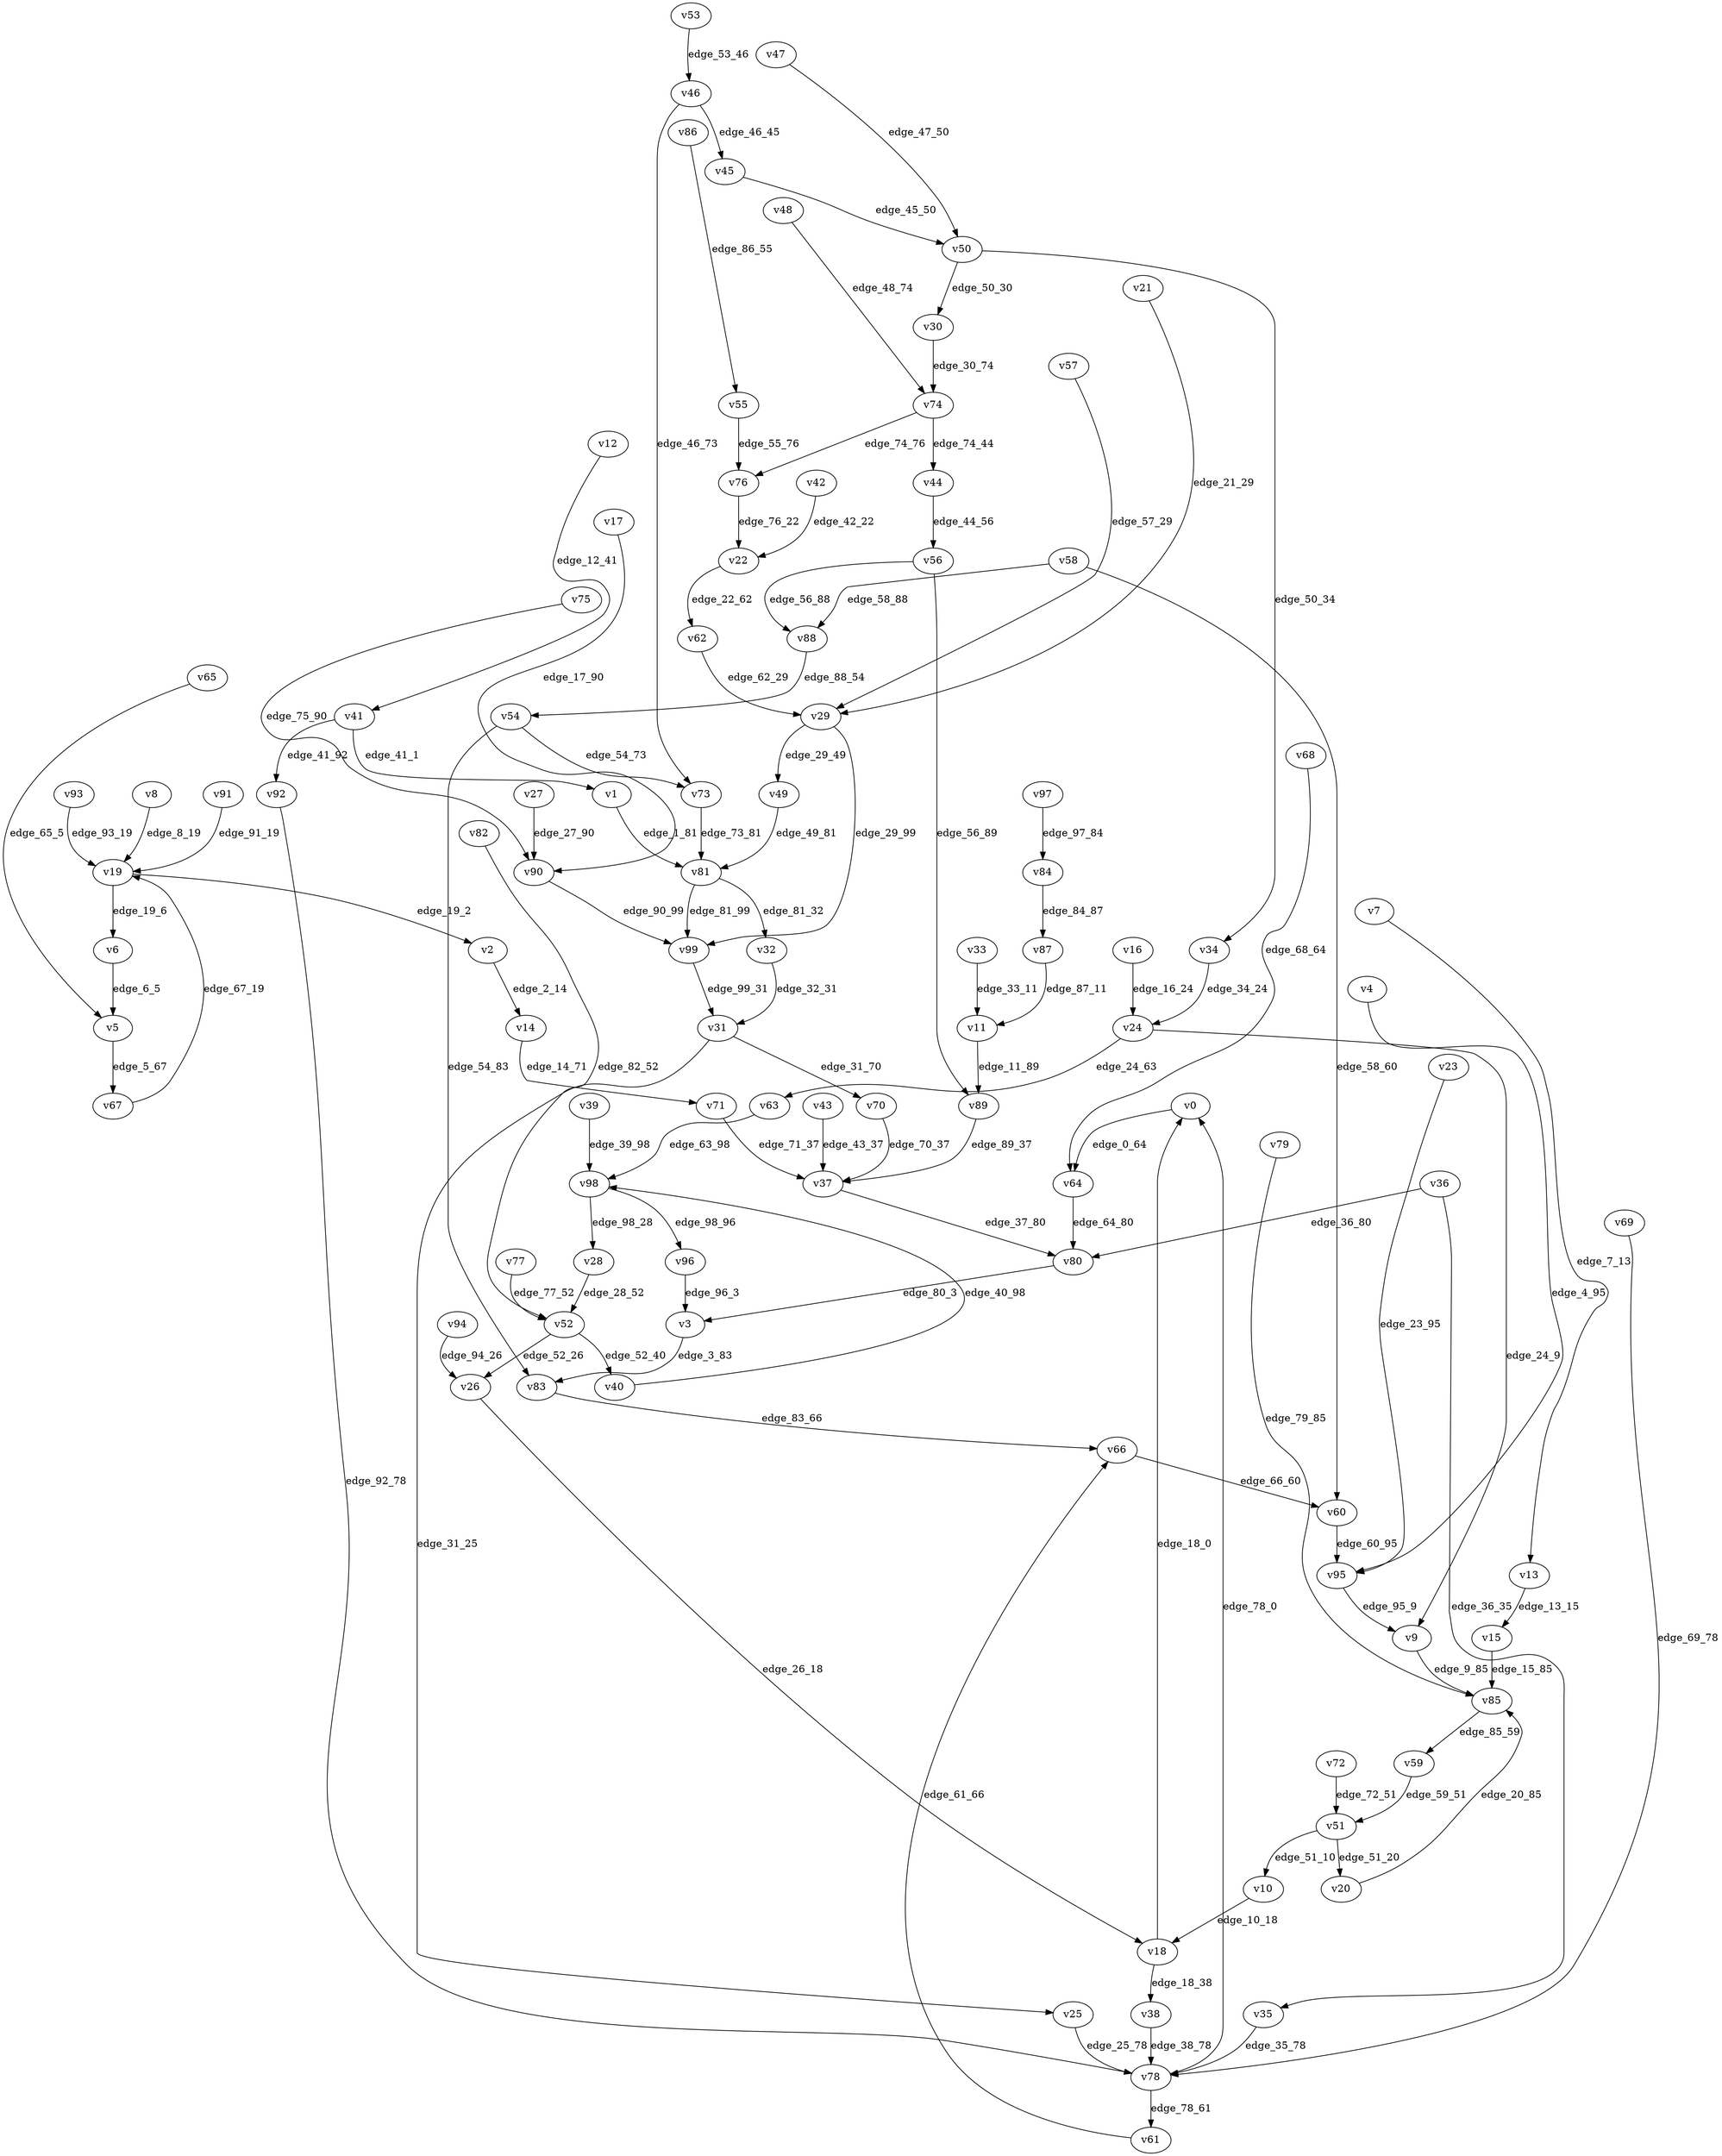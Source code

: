 digraph G {
    // Stochastic discounted game

    v0 [name="v0", player=0];
    v1 [name="v1", player=0];
    v2 [name="v2", player=1];
    v3 [name="v3", player=-1];
    v4 [name="v4", player=0];
    v5 [name="v5", player=-1];
    v6 [name="v6", player=0];
    v7 [name="v7", player=1];
    v8 [name="v8", player=1];
    v9 [name="v9", player=0];
    v10 [name="v10", player=0];
    v11 [name="v11", player=-1];
    v12 [name="v12", player=0];
    v13 [name="v13", player=-1];
    v14 [name="v14", player=-1];
    v15 [name="v15", player=0];
    v16 [name="v16", player=0];
    v17 [name="v17", player=0];
    v18 [name="v18", player=-1];
    v19 [name="v19", player=-1];
    v20 [name="v20", player=0];
    v21 [name="v21", player=0];
    v22 [name="v22", player=-1];
    v23 [name="v23", player=1];
    v24 [name="v24", player=-1];
    v25 [name="v25", player=1];
    v26 [name="v26", player=0];
    v27 [name="v27", player=1];
    v28 [name="v28", player=1];
    v29 [name="v29", player=-1];
    v30 [name="v30", player=0];
    v31 [name="v31", player=-1];
    v32 [name="v32", player=0];
    v33 [name="v33", player=0];
    v34 [name="v34", player=0];
    v35 [name="v35", player=1];
    v36 [name="v36", player=-1];
    v37 [name="v37", player=-1];
    v38 [name="v38", player=1];
    v39 [name="v39", player=1];
    v40 [name="v40", player=0];
    v41 [name="v41", player=-1];
    v42 [name="v42", player=0];
    v43 [name="v43", player=0];
    v44 [name="v44", player=0];
    v45 [name="v45", player=0];
    v46 [name="v46", player=-1];
    v47 [name="v47", player=1];
    v48 [name="v48", player=1];
    v49 [name="v49", player=0];
    v50 [name="v50", player=-1];
    v51 [name="v51", player=-1];
    v52 [name="v52", player=-1];
    v53 [name="v53", player=1];
    v54 [name="v54", player=-1];
    v55 [name="v55", player=-1];
    v56 [name="v56", player=-1];
    v57 [name="v57", player=1];
    v58 [name="v58", player=-1];
    v59 [name="v59", player=0];
    v60 [name="v60", player=0];
    v61 [name="v61", player=1];
    v62 [name="v62", player=1];
    v63 [name="v63", player=1];
    v64 [name="v64", player=-1];
    v65 [name="v65", player=1];
    v66 [name="v66", player=-1];
    v67 [name="v67", player=1];
    v68 [name="v68", player=0];
    v69 [name="v69", player=0];
    v70 [name="v70", player=0];
    v71 [name="v71", player=0];
    v72 [name="v72", player=1];
    v73 [name="v73", player=1];
    v74 [name="v74", player=-1];
    v75 [name="v75", player=0];
    v76 [name="v76", player=0];
    v77 [name="v77", player=1];
    v78 [name="v78", player=-1];
    v79 [name="v79", player=1];
    v80 [name="v80", player=1];
    v81 [name="v81", player=-1];
    v82 [name="v82", player=1];
    v83 [name="v83", player=1];
    v84 [name="v84", player=-1];
    v85 [name="v85", player=-1];
    v86 [name="v86", player=0];
    v87 [name="v87", player=1];
    v88 [name="v88", player=1];
    v89 [name="v89", player=1];
    v90 [name="v90", player=-1];
    v91 [name="v91", player=1];
    v92 [name="v92", player=1];
    v93 [name="v93", player=1];
    v94 [name="v94", player=-1];
    v95 [name="v95", player=-1];
    v96 [name="v96", player=1];
    v97 [name="v97", player=1];
    v98 [name="v98", player=-1];
    v99 [name="v99", player=0];

    v0 -> v64 [label="edge_0_64", weight=-4.645223, discount=0.228023];
    v1 -> v81 [label="edge_1_81", weight=4.173639, discount=0.492833];
    v2 -> v14 [label="edge_2_14", weight=-8.097361, discount=0.342932];
    v3 -> v83 [label="edge_3_83", probability=1.000000];
    v4 -> v95 [label="edge_4_95", weight=0.984335, discount=0.206603];
    v5 -> v67 [label="edge_5_67", probability=1.000000];
    v6 -> v5 [label="edge_6_5", weight=8.252643, discount=0.224142];
    v7 -> v13 [label="edge_7_13", weight=-2.968525, discount=0.568988];
    v8 -> v19 [label="edge_8_19", weight=2.391505, discount=0.257145];
    v9 -> v85 [label="edge_9_85", weight=1.140991, discount=0.347024];
    v10 -> v18 [label="edge_10_18", weight=1.055000, discount=0.426335];
    v11 -> v89 [label="edge_11_89", probability=1.000000];
    v12 -> v41 [label="edge_12_41", weight=-9.268635, discount=0.845875];
    v13 -> v15 [label="edge_13_15", probability=1.000000];
    v14 -> v71 [label="edge_14_71", probability=1.000000];
    v15 -> v85 [label="edge_15_85", weight=7.614985, discount=0.152808];
    v16 -> v24 [label="edge_16_24", weight=9.981411, discount=0.355121];
    v17 -> v90 [label="edge_17_90", weight=-8.293926, discount=0.488077];
    v18 -> v0 [label="edge_18_0", probability=0.322530];
    v18 -> v38 [label="edge_18_38", probability=0.677470];
    v19 -> v6 [label="edge_19_6", probability=0.611164];
    v19 -> v2 [label="edge_19_2", probability=0.388836];
    v20 -> v85 [label="edge_20_85", weight=-4.043711, discount=0.484329];
    v21 -> v29 [label="edge_21_29", weight=-4.676948, discount=0.363117];
    v22 -> v62 [label="edge_22_62", probability=1.000000];
    v23 -> v95 [label="edge_23_95", weight=-4.559349, discount=0.532618];
    v24 -> v63 [label="edge_24_63", probability=0.442466];
    v24 -> v9 [label="edge_24_9", probability=0.557534];
    v25 -> v78 [label="edge_25_78", weight=9.118984, discount=0.727069];
    v26 -> v18 [label="edge_26_18", weight=0.496021, discount=0.371466];
    v27 -> v90 [label="edge_27_90", weight=3.816538, discount=0.599968];
    v28 -> v52 [label="edge_28_52", weight=3.684342, discount=0.327063];
    v29 -> v49 [label="edge_29_49", probability=0.312795];
    v29 -> v99 [label="edge_29_99", probability=0.687205];
    v30 -> v74 [label="edge_30_74", weight=2.786601, discount=0.105149];
    v31 -> v25 [label="edge_31_25", probability=0.619139];
    v31 -> v70 [label="edge_31_70", probability=0.380861];
    v32 -> v31 [label="edge_32_31", weight=-3.239767, discount=0.805901];
    v33 -> v11 [label="edge_33_11", weight=6.492408, discount=0.379188];
    v34 -> v24 [label="edge_34_24", weight=5.437171, discount=0.817701];
    v35 -> v78 [label="edge_35_78", weight=4.991522, discount=0.452797];
    v36 -> v80 [label="edge_36_80", probability=0.533880];
    v36 -> v35 [label="edge_36_35", probability=0.466120];
    v37 -> v80 [label="edge_37_80", probability=1.000000];
    v38 -> v78 [label="edge_38_78", weight=7.316442, discount=0.814379];
    v39 -> v98 [label="edge_39_98", weight=5.399328, discount=0.878465];
    v40 -> v98 [label="edge_40_98", weight=0.257855, discount=0.474236];
    v41 -> v92 [label="edge_41_92", probability=0.479590];
    v41 -> v1 [label="edge_41_1", probability=0.520410];
    v42 -> v22 [label="edge_42_22", weight=7.445087, discount=0.248079];
    v43 -> v37 [label="edge_43_37", weight=7.630342, discount=0.279040];
    v44 -> v56 [label="edge_44_56", weight=6.844639, discount=0.364629];
    v45 -> v50 [label="edge_45_50", weight=-4.299565, discount=0.293415];
    v46 -> v73 [label="edge_46_73", probability=0.660200];
    v46 -> v45 [label="edge_46_45", probability=0.339800];
    v47 -> v50 [label="edge_47_50", weight=-0.162621, discount=0.443426];
    v48 -> v74 [label="edge_48_74", weight=-1.336218, discount=0.475242];
    v49 -> v81 [label="edge_49_81", weight=8.181178, discount=0.170157];
    v50 -> v30 [label="edge_50_30", probability=0.392333];
    v50 -> v34 [label="edge_50_34", probability=0.607667];
    v51 -> v20 [label="edge_51_20", probability=0.486036];
    v51 -> v10 [label="edge_51_10", probability=0.513964];
    v52 -> v40 [label="edge_52_40", probability=0.302880];
    v52 -> v26 [label="edge_52_26", probability=0.697120];
    v53 -> v46 [label="edge_53_46", weight=4.278951, discount=0.884579];
    v54 -> v73 [label="edge_54_73", probability=0.404340];
    v54 -> v83 [label="edge_54_83", probability=0.595660];
    v55 -> v76 [label="edge_55_76", probability=1.000000];
    v56 -> v88 [label="edge_56_88", probability=0.564499];
    v56 -> v89 [label="edge_56_89", probability=0.435501];
    v57 -> v29 [label="edge_57_29", weight=-2.273829, discount=0.820753];
    v58 -> v60 [label="edge_58_60", probability=0.676855];
    v58 -> v88 [label="edge_58_88", probability=0.323145];
    v59 -> v51 [label="edge_59_51", weight=7.716084, discount=0.455346];
    v60 -> v95 [label="edge_60_95", weight=2.532613, discount=0.146118];
    v61 -> v66 [label="edge_61_66", weight=-7.787148, discount=0.459348];
    v62 -> v29 [label="edge_62_29", weight=-6.056468, discount=0.163943];
    v63 -> v98 [label="edge_63_98", weight=2.742865, discount=0.288289];
    v64 -> v80 [label="edge_64_80", probability=1.000000];
    v65 -> v5 [label="edge_65_5", weight=0.765707, discount=0.442622];
    v66 -> v60 [label="edge_66_60", probability=1.000000];
    v67 -> v19 [label="edge_67_19", weight=-9.822880, discount=0.473530];
    v68 -> v64 [label="edge_68_64", weight=-4.955824, discount=0.697753];
    v69 -> v78 [label="edge_69_78", weight=-5.816380, discount=0.660639];
    v70 -> v37 [label="edge_70_37", weight=-7.973467, discount=0.248523];
    v71 -> v37 [label="edge_71_37", weight=3.906113, discount=0.321923];
    v72 -> v51 [label="edge_72_51", weight=8.570339, discount=0.436789];
    v73 -> v81 [label="edge_73_81", weight=7.883642, discount=0.385747];
    v74 -> v44 [label="edge_74_44", probability=0.354977];
    v74 -> v76 [label="edge_74_76", probability=0.645023];
    v75 -> v90 [label="edge_75_90", weight=-9.063447, discount=0.422652];
    v76 -> v22 [label="edge_76_22", weight=8.393694, discount=0.883375];
    v77 -> v52 [label="edge_77_52", weight=3.910474, discount=0.164436];
    v78 -> v0 [label="edge_78_0", probability=0.385073];
    v78 -> v61 [label="edge_78_61", probability=0.614927];
    v79 -> v85 [label="edge_79_85", weight=-6.654256, discount=0.749431];
    v80 -> v3 [label="edge_80_3", weight=0.817419, discount=0.770040];
    v81 -> v32 [label="edge_81_32", probability=0.344956];
    v81 -> v99 [label="edge_81_99", probability=0.655044];
    v82 -> v52 [label="edge_82_52", weight=-9.999804, discount=0.561757];
    v83 -> v66 [label="edge_83_66", weight=-9.097465, discount=0.842604];
    v84 -> v87 [label="edge_84_87", probability=1.000000];
    v85 -> v59 [label="edge_85_59", probability=1.000000];
    v86 -> v55 [label="edge_86_55", weight=-4.325525, discount=0.755081];
    v87 -> v11 [label="edge_87_11", weight=-8.941385, discount=0.512779];
    v88 -> v54 [label="edge_88_54", weight=-9.877276, discount=0.663508];
    v89 -> v37 [label="edge_89_37", weight=5.453313, discount=0.514407];
    v90 -> v99 [label="edge_90_99", probability=1.000000];
    v91 -> v19 [label="edge_91_19", weight=2.190881, discount=0.489936];
    v92 -> v78 [label="edge_92_78", weight=-4.327611, discount=0.522576];
    v93 -> v19 [label="edge_93_19", weight=5.079093, discount=0.821036];
    v94 -> v26 [label="edge_94_26", probability=1.000000];
    v95 -> v9 [label="edge_95_9", probability=1.000000];
    v96 -> v3 [label="edge_96_3", weight=4.712608, discount=0.443828];
    v97 -> v84 [label="edge_97_84", weight=9.993266, discount=0.676254];
    v98 -> v96 [label="edge_98_96", probability=0.644959];
    v98 -> v28 [label="edge_98_28", probability=0.355041];
    v99 -> v31 [label="edge_99_31", weight=-6.707789, discount=0.574435];
}
